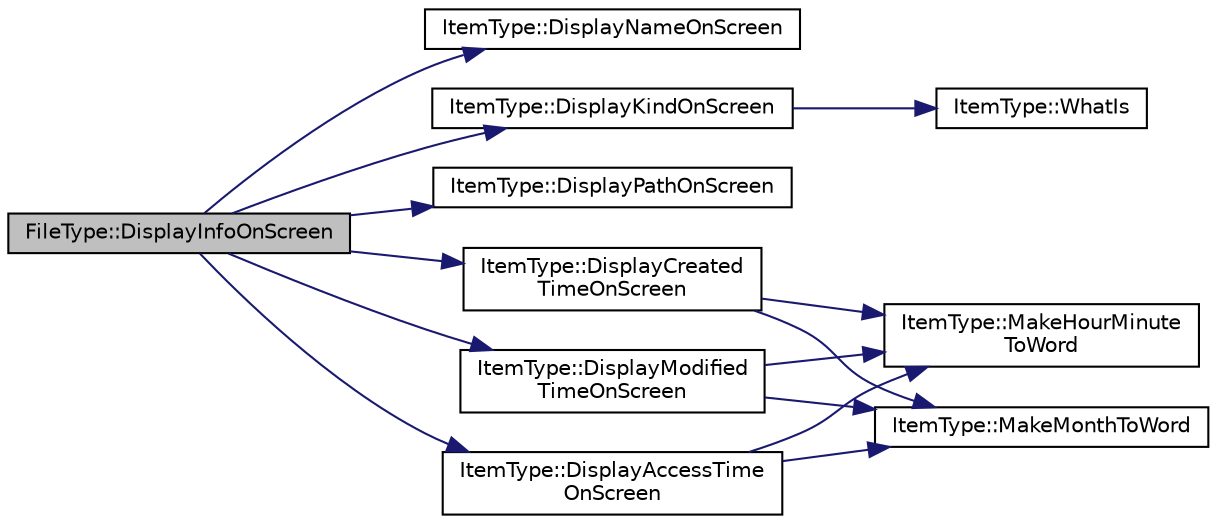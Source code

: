 digraph "FileType::DisplayInfoOnScreen"
{
 // LATEX_PDF_SIZE
  edge [fontname="Helvetica",fontsize="10",labelfontname="Helvetica",labelfontsize="10"];
  node [fontname="Helvetica",fontsize="10",shape=record];
  rankdir="LR";
  Node8 [label="FileType::DisplayInfoOnScreen",height=0.2,width=0.4,color="black", fillcolor="grey75", style="filled", fontcolor="black",tooltip="Display file Info on screen."];
  Node8 -> Node9 [color="midnightblue",fontsize="10",style="solid",fontname="Helvetica"];
  Node9 [label="ItemType::DisplayNameOnScreen",height=0.2,width=0.4,color="black", fillcolor="white", style="filled",URL="$class_item_type.html#a9533339965f24def60e48eaead2be08b",tooltip="Display Item Name on screen."];
  Node8 -> Node10 [color="midnightblue",fontsize="10",style="solid",fontname="Helvetica"];
  Node10 [label="ItemType::DisplayKindOnScreen",height=0.2,width=0.4,color="black", fillcolor="white", style="filled",URL="$class_item_type.html#ade53ef633d2eb9a0187e8ffb9a2bb45a",tooltip="Display Item Kind on screen."];
  Node10 -> Node11 [color="midnightblue",fontsize="10",style="solid",fontname="Helvetica"];
  Node11 [label="ItemType::WhatIs",height=0.2,width=0.4,color="black", fillcolor="white", style="filled",URL="$class_item_type.html#afd795276499e9f8a5ce163d51694440f",tooltip="Get ItemType kind."];
  Node8 -> Node12 [color="midnightblue",fontsize="10",style="solid",fontname="Helvetica"];
  Node12 [label="ItemType::DisplayPathOnScreen",height=0.2,width=0.4,color="black", fillcolor="white", style="filled",URL="$class_item_type.html#a65fe1e7258d88b5c212f35eb69604511",tooltip="Display Item Path on screen."];
  Node8 -> Node13 [color="midnightblue",fontsize="10",style="solid",fontname="Helvetica"];
  Node13 [label="ItemType::DisplayCreated\lTimeOnScreen",height=0.2,width=0.4,color="black", fillcolor="white", style="filled",URL="$class_item_type.html#aad2a741c6c1bf7560439be835835467a",tooltip="Display Item Created Time on screen."];
  Node13 -> Node14 [color="midnightblue",fontsize="10",style="solid",fontname="Helvetica"];
  Node14 [label="ItemType::MakeMonthToWord",height=0.2,width=0.4,color="black", fillcolor="white", style="filled",URL="$class_item_type.html#a78b1b6a0b65a5c9e5e744ac70c0d57a1",tooltip="generate Month \"mm\" to word"];
  Node13 -> Node15 [color="midnightblue",fontsize="10",style="solid",fontname="Helvetica"];
  Node15 [label="ItemType::MakeHourMinute\lToWord",height=0.2,width=0.4,color="black", fillcolor="white", style="filled",URL="$class_item_type.html#a8bb2fb38a8263d044aeae28c411492ce",tooltip="generate hour,minute \"hhmm\" to Am,Pm(return)"];
  Node8 -> Node16 [color="midnightblue",fontsize="10",style="solid",fontname="Helvetica"];
  Node16 [label="ItemType::DisplayModified\lTimeOnScreen",height=0.2,width=0.4,color="black", fillcolor="white", style="filled",URL="$class_item_type.html#ad860b88413f013c854e176738742a49d",tooltip="Display Item Modified Time on screen."];
  Node16 -> Node14 [color="midnightblue",fontsize="10",style="solid",fontname="Helvetica"];
  Node16 -> Node15 [color="midnightblue",fontsize="10",style="solid",fontname="Helvetica"];
  Node8 -> Node17 [color="midnightblue",fontsize="10",style="solid",fontname="Helvetica"];
  Node17 [label="ItemType::DisplayAccessTime\lOnScreen",height=0.2,width=0.4,color="black", fillcolor="white", style="filled",URL="$class_item_type.html#a1c5dd730d0501cc0e232f1f24493f59f",tooltip="Display Item Access Time on screen."];
  Node17 -> Node14 [color="midnightblue",fontsize="10",style="solid",fontname="Helvetica"];
  Node17 -> Node15 [color="midnightblue",fontsize="10",style="solid",fontname="Helvetica"];
}
